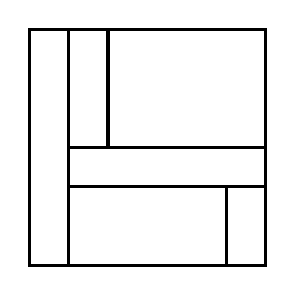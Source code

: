 \begin{tikzpicture}[very thick, scale=.5]
    \draw (0,0) rectangle (1,6);
    \draw (1,3) rectangle (2,6);
    \draw (2,3) rectangle (6,6);
    \draw (1,2) rectangle (6,3);
    \draw (1,0) rectangle (5,2);
    \draw (5,0) rectangle (6,2);
\end{tikzpicture}
